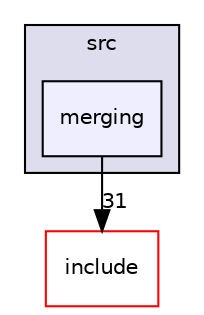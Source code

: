digraph "merging" {
  compound=true
  node [ fontsize="10", fontname="Helvetica"];
  edge [ labelfontsize="10", labelfontname="Helvetica"];
  subgraph clusterdir_1c1974961be6c63e1eb7f86ea176fae0 {
    graph [ bgcolor="#ddddee", pencolor="black", label="src" fontname="Helvetica", fontsize="10", URL="dir_1c1974961be6c63e1eb7f86ea176fae0.html"]
  dir_507832afc9332fafae7ad917cc83c25a [shape=box, label="merging", style="filled", fillcolor="#eeeeff", pencolor="black", URL="dir_507832afc9332fafae7ad917cc83c25a.html"];
  }
  dir_8b1d150e9f156064a1b3b6bfd83b297b [shape=box label="include" fillcolor="white" style="filled" color="red" URL="dir_8b1d150e9f156064a1b3b6bfd83b297b.html"];
  dir_507832afc9332fafae7ad917cc83c25a->dir_8b1d150e9f156064a1b3b6bfd83b297b [headlabel="31", labeldistance=1.5 headhref="dir_000005_000006.html"];
}
